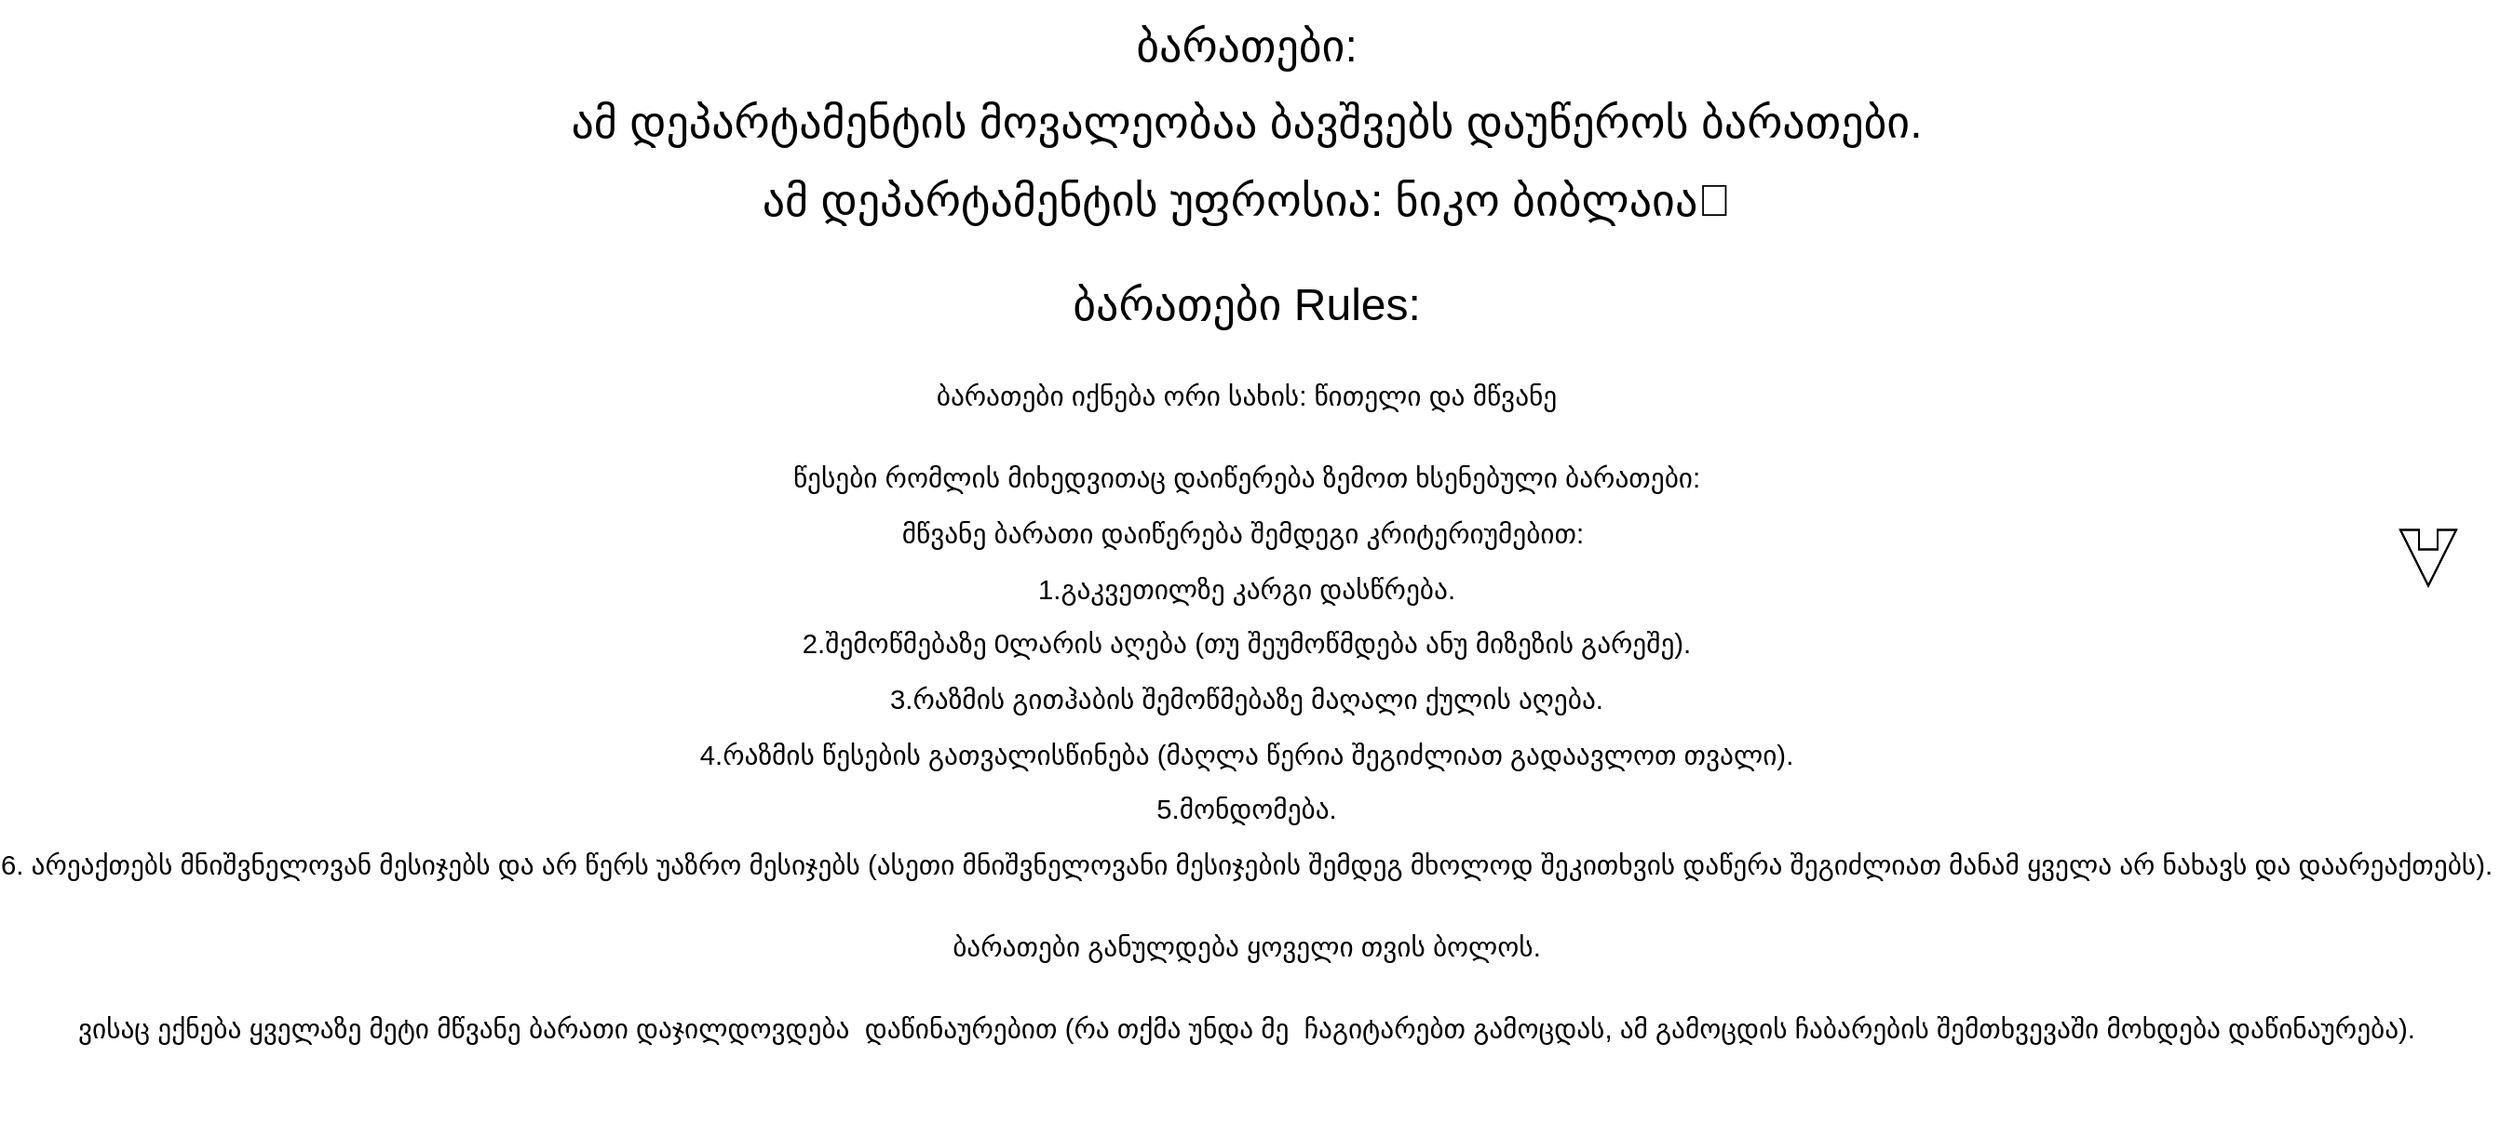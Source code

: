 <mxfile>
    <diagram id="3mYfmLInzGsme6NT69JS" name="Page-1">
        <mxGraphModel dx="2066" dy="1879" grid="1" gridSize="10" guides="1" tooltips="1" connect="1" arrows="1" fold="1" page="1" pageScale="1" pageWidth="850" pageHeight="1100" math="0" shadow="0">
            <root>
                <mxCell id="0"/>
                <mxCell id="1" parent="0"/>
                <mxCell id="7" value="&lt;span id=&quot;docs-internal-guid-7eb2b44c-7fff-094f-a3d4-351122877938&quot;&gt;&lt;p style=&quot;line-height:1.295;margin-top:0pt;margin-bottom:8pt;&quot; dir=&quot;ltr&quot;&gt;&lt;span style=&quot;font-size: 18pt; font-family: Calibri, sans-serif; color: rgb(0, 0, 0); background-color: transparent; font-variant-numeric: normal; font-variant-east-asian: normal; font-variant-alternates: normal; font-variant-position: normal; vertical-align: baseline;&quot;&gt;ბარათები:&lt;/span&gt;&lt;/p&gt;&lt;p style=&quot;line-height:1.295;margin-top:0pt;margin-bottom:8pt;&quot; dir=&quot;ltr&quot;&gt;&lt;span style=&quot;font-size: 18pt; font-family: Calibri, sans-serif; color: rgb(0, 0, 0); background-color: transparent; font-variant-numeric: normal; font-variant-east-asian: normal; font-variant-alternates: normal; font-variant-position: normal; vertical-align: baseline;&quot;&gt;ამ დეპარტამენტის მოვალეობაა ბავშვებს დაუწეროს ბარათები.&lt;/span&gt;&lt;/p&gt;&lt;p style=&quot;line-height:1.295;margin-top:0pt;margin-bottom:8pt;&quot; dir=&quot;ltr&quot;&gt;&lt;span style=&quot;font-size: 18pt; font-family: Calibri, sans-serif; color: rgb(0, 0, 0); background-color: transparent; font-variant-numeric: normal; font-variant-east-asian: normal; font-variant-alternates: normal; font-variant-position: normal; vertical-align: baseline;&quot;&gt;ამ დეპარტამენტის უფროსია: ნიკო ბიბლაია💪&lt;/span&gt;&lt;/p&gt;&lt;br&gt;&lt;p style=&quot;line-height: 1.295; margin-top: 0pt; margin-bottom: 8pt;&quot; dir=&quot;ltr&quot;&gt;&lt;span style=&quot;font-size: 18pt; font-family: Calibri, sans-serif; color: rgb(0, 0, 0); background-color: transparent; font-variant-numeric: normal; font-variant-east-asian: normal; font-variant-alternates: normal; font-variant-position: normal; vertical-align: baseline;&quot;&gt;ბარათები Rules:&lt;/span&gt;&lt;/p&gt;&lt;br&gt;&lt;p style=&quot;line-height:1.295;margin-top:0pt;margin-bottom:8pt;&quot; dir=&quot;ltr&quot;&gt;&lt;span style=&quot;font-size: 11pt; font-family: Calibri, sans-serif; color: rgb(0, 0, 0); background-color: transparent; font-variant-numeric: normal; font-variant-east-asian: normal; font-variant-alternates: normal; font-variant-position: normal; vertical-align: baseline;&quot;&gt;ბარათები იქნება ორი სახის: წითელი და მწვანე&lt;/span&gt;&lt;/p&gt;&lt;br&gt;&lt;p style=&quot;line-height:1.295;margin-top:0pt;margin-bottom:8pt;&quot; dir=&quot;ltr&quot;&gt;&lt;span style=&quot;font-size: 11pt; font-family: Calibri, sans-serif; color: rgb(0, 0, 0); background-color: transparent; font-variant-numeric: normal; font-variant-east-asian: normal; font-variant-alternates: normal; font-variant-position: normal; vertical-align: baseline;&quot;&gt;წესები რომლის მიხედვითაც დაიწერება ზემოთ ხსენებული ბარათები:&lt;/span&gt;&lt;/p&gt;&lt;p style=&quot;line-height:1.295;margin-top:0pt;margin-bottom:8pt;&quot; dir=&quot;ltr&quot;&gt;&lt;span style=&quot;font-size: 11pt; font-family: Calibri, sans-serif; color: rgb(0, 0, 0); background-color: transparent; font-variant-numeric: normal; font-variant-east-asian: normal; font-variant-alternates: normal; font-variant-position: normal; vertical-align: baseline;&quot;&gt;მწვანე ბარათი დაიწერება შემდეგი კრიტერიუმებით:&amp;nbsp;&lt;/span&gt;&lt;/p&gt;&lt;p style=&quot;line-height:1.295;margin-top:0pt;margin-bottom:8pt;&quot; dir=&quot;ltr&quot;&gt;&lt;span style=&quot;font-size: 11pt; font-family: Calibri, sans-serif; color: rgb(0, 0, 0); background-color: transparent; font-variant-numeric: normal; font-variant-east-asian: normal; font-variant-alternates: normal; font-variant-position: normal; vertical-align: baseline;&quot;&gt;1.გაკვეთილზე კარგი დასწრება.&lt;/span&gt;&lt;/p&gt;&lt;p style=&quot;line-height:1.295;margin-top:0pt;margin-bottom:8pt;&quot; dir=&quot;ltr&quot;&gt;&lt;span style=&quot;font-size: 11pt; font-family: Calibri, sans-serif; color: rgb(0, 0, 0); background-color: transparent; font-variant-numeric: normal; font-variant-east-asian: normal; font-variant-alternates: normal; font-variant-position: normal; vertical-align: baseline;&quot;&gt;2.შემოწმებაზე 0ლარის აღება (თუ შეუმოწმდება ანუ მიზეზის გარეშე).&lt;/span&gt;&lt;/p&gt;&lt;p style=&quot;line-height:1.295;margin-top:0pt;margin-bottom:8pt;&quot; dir=&quot;ltr&quot;&gt;&lt;span style=&quot;font-size: 11pt; font-family: Calibri, sans-serif; color: rgb(0, 0, 0); background-color: transparent; font-variant-numeric: normal; font-variant-east-asian: normal; font-variant-alternates: normal; font-variant-position: normal; vertical-align: baseline;&quot;&gt;3.რაზმის გითჰაბის შემოწმებაზე მაღალი ქულის აღება.&lt;/span&gt;&lt;/p&gt;&lt;p style=&quot;line-height:1.295;margin-top:0pt;margin-bottom:8pt;&quot; dir=&quot;ltr&quot;&gt;&lt;span style=&quot;font-size: 11pt; font-family: Calibri, sans-serif; color: rgb(0, 0, 0); background-color: transparent; font-variant-numeric: normal; font-variant-east-asian: normal; font-variant-alternates: normal; font-variant-position: normal; vertical-align: baseline;&quot;&gt;4.რაზმის წესების გათვალისწინება (მაღლა წერია შეგიძლიათ გადაავლოთ თვალი).&lt;/span&gt;&lt;/p&gt;&lt;p style=&quot;line-height:1.295;margin-top:0pt;margin-bottom:8pt;&quot; dir=&quot;ltr&quot;&gt;&lt;span style=&quot;font-size: 11pt; font-family: Calibri, sans-serif; color: rgb(0, 0, 0); background-color: transparent; font-variant-numeric: normal; font-variant-east-asian: normal; font-variant-alternates: normal; font-variant-position: normal; vertical-align: baseline;&quot;&gt;5.მონდომება.&lt;/span&gt;&lt;/p&gt;&lt;p style=&quot;line-height:1.295;margin-top:0pt;margin-bottom:8pt;&quot; dir=&quot;ltr&quot;&gt;&lt;span style=&quot;font-size: 11pt; font-family: Calibri, sans-serif; color: rgb(0, 0, 0); background-color: transparent; font-variant-numeric: normal; font-variant-east-asian: normal; font-variant-alternates: normal; font-variant-position: normal; vertical-align: baseline;&quot;&gt;6. არეაქთებს მნიშვნელოვან მესიჯებს და არ წერს უაზრო მესიჯებს (ასეთი მნიშვნელოვანი მესიჯების შემდეგ მხოლოდ შეკითხვის დაწერა შეგიძლიათ მანამ ყველა არ ნახავს და დაარეაქთებს).&lt;/span&gt;&lt;/p&gt;&lt;br&gt;&lt;p style=&quot;line-height:1.295;margin-top:0pt;margin-bottom:8pt;&quot; dir=&quot;ltr&quot;&gt;&lt;span style=&quot;font-size: 11pt; font-family: Calibri, sans-serif; color: rgb(0, 0, 0); background-color: transparent; font-variant-numeric: normal; font-variant-east-asian: normal; font-variant-alternates: normal; font-variant-position: normal; vertical-align: baseline;&quot;&gt;ბარათები განულდება ყოველი თვის ბოლოს.&lt;/span&gt;&lt;/p&gt;&lt;br&gt;&lt;p style=&quot;line-height:1.295;margin-top:0pt;margin-bottom:8pt;&quot; dir=&quot;ltr&quot;&gt;&lt;span style=&quot;font-size: 11pt; font-family: Calibri, sans-serif; color: rgb(0, 0, 0); background-color: transparent; font-variant-numeric: normal; font-variant-east-asian: normal; font-variant-alternates: normal; font-variant-position: normal; vertical-align: baseline;&quot;&gt;ვისაც ექნება ყველაზე მეტი მწვანე ბარათი დაჯილდოვდება&amp;nbsp; დაწინაურებით (რა თქმა უნდა მე&amp;nbsp; ჩაგიტარებთ გამოცდას, ამ გამოცდის ჩაბარების შემთხვევაში მოხდება დაწინაურება).&lt;/span&gt;&lt;/p&gt;&lt;br&gt;&lt;br&gt;&lt;/span&gt;" style="text;html=1;align=center;verticalAlign=middle;resizable=0;points=[];autosize=1;strokeColor=none;fillColor=#FFFFFF;" vertex="1" parent="1">
                    <mxGeometry x="-210" y="-980" width="1270" height="610" as="geometry"/>
                </mxCell>
                <mxCell id="8" style="edgeStyle=none;shape=arrow;html=1;" edge="1" parent="1" source="7" target="7">
                    <mxGeometry relative="1" as="geometry"/>
                </mxCell>
                <mxCell id="9" style="edgeStyle=none;shape=arrow;html=1;" edge="1" parent="1" source="7" target="7">
                    <mxGeometry relative="1" as="geometry"/>
                </mxCell>
            </root>
        </mxGraphModel>
    </diagram>
</mxfile>